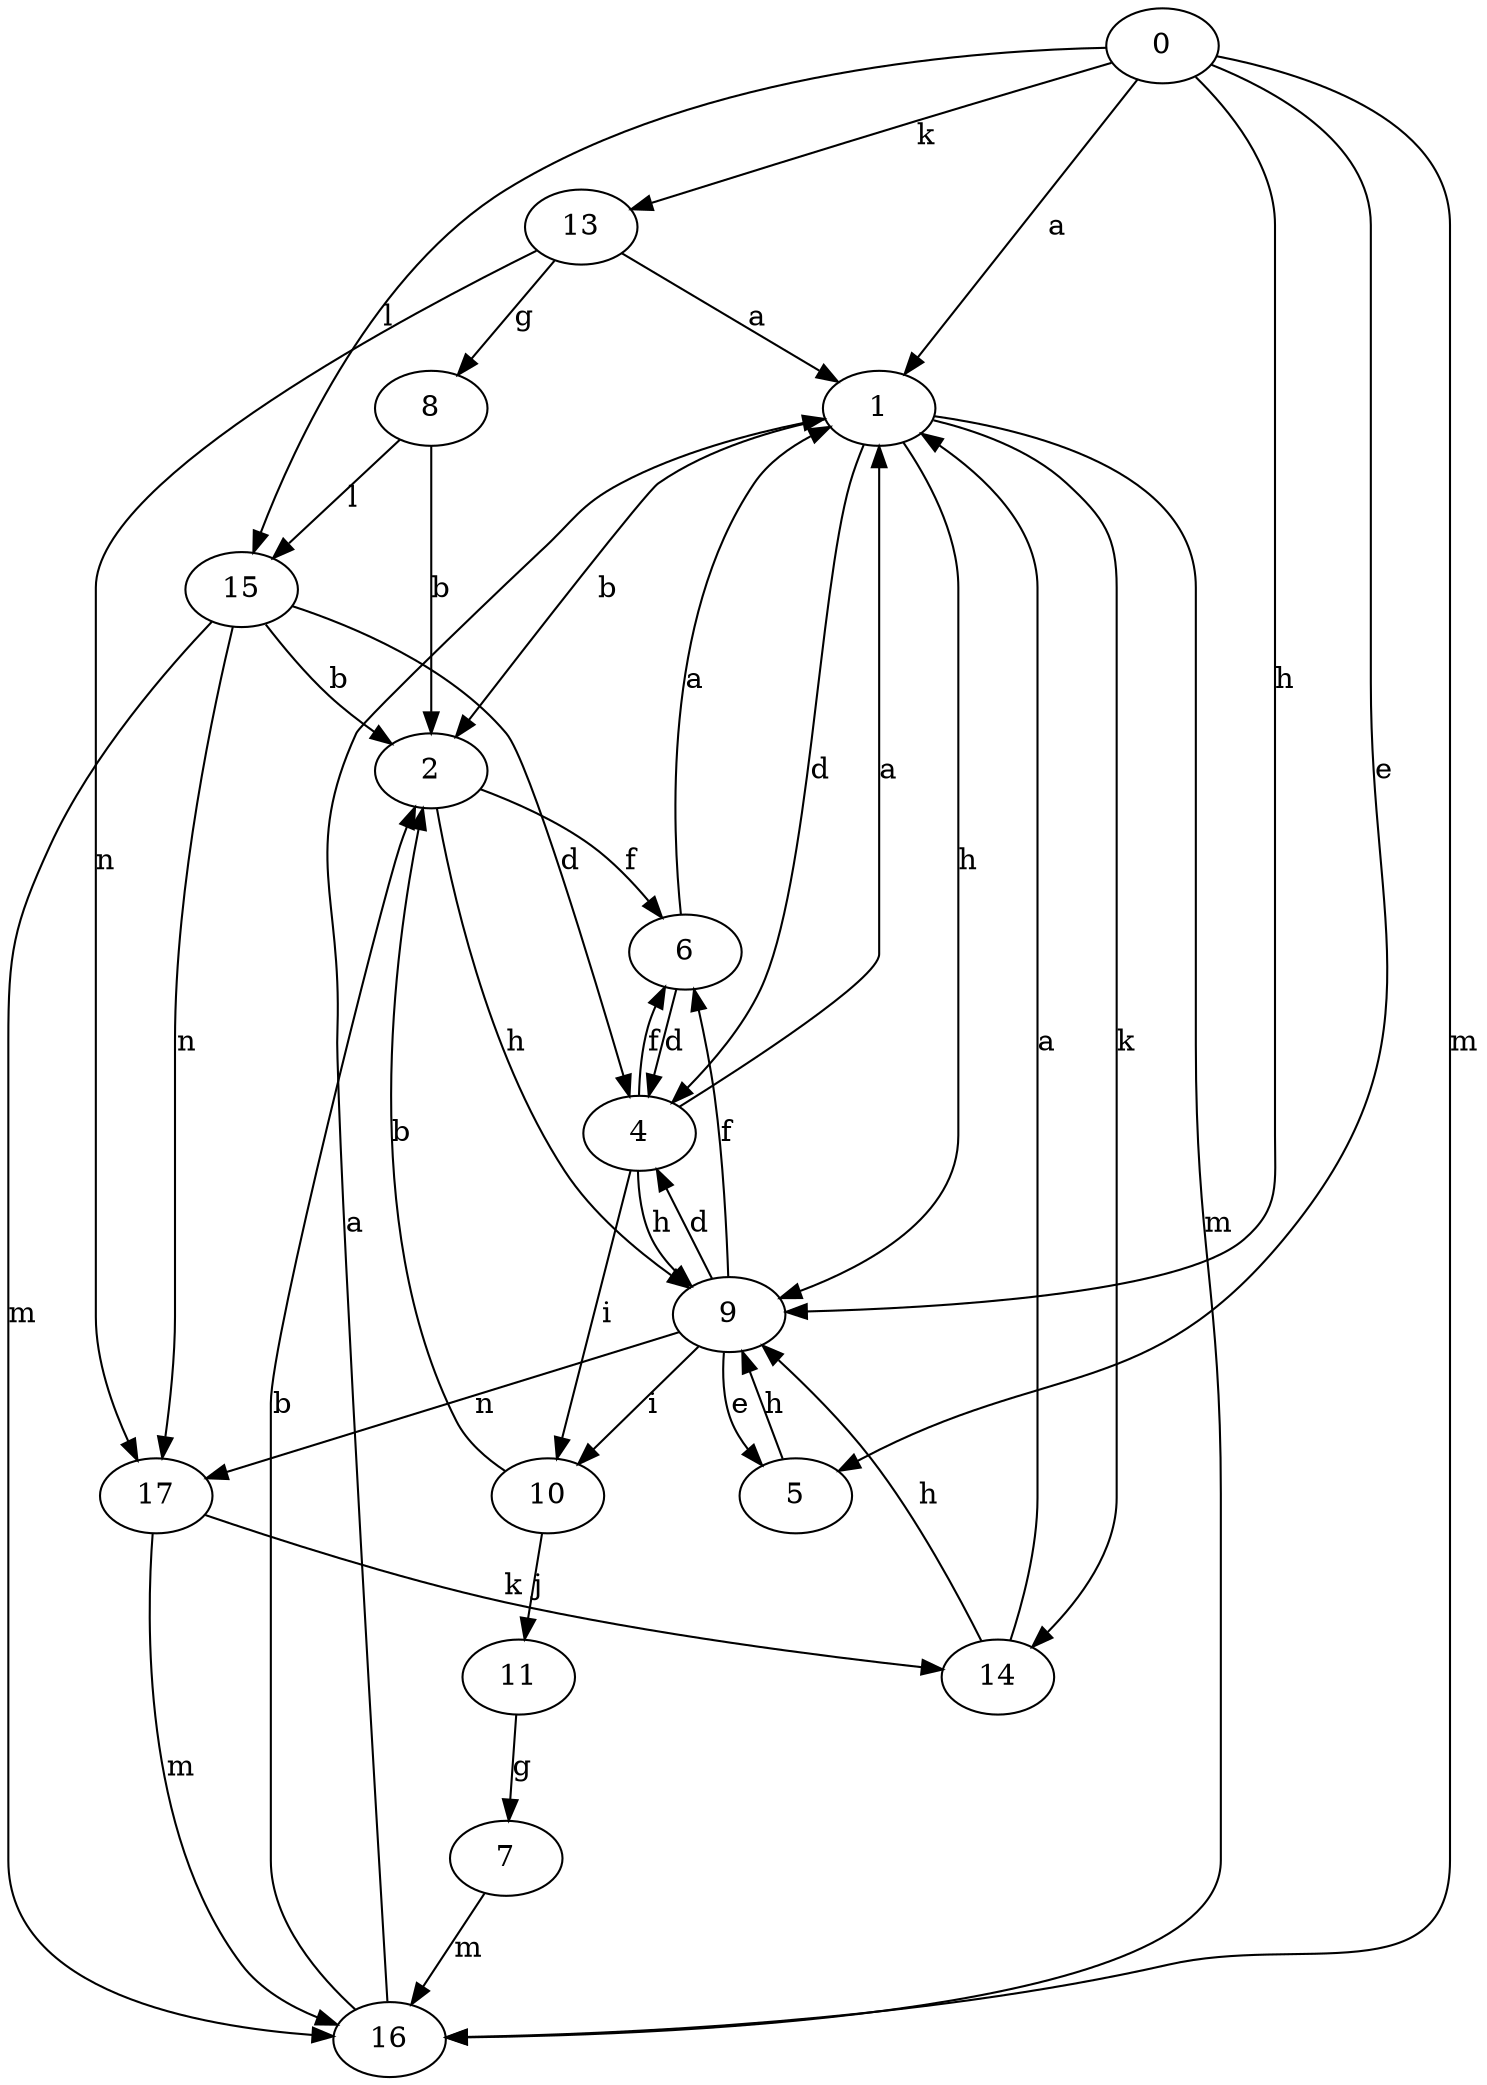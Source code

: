 strict digraph  {
1;
2;
4;
5;
6;
7;
8;
9;
10;
0;
11;
13;
14;
15;
16;
17;
1 -> 2  [label=b];
1 -> 4  [label=d];
1 -> 9  [label=h];
1 -> 14  [label=k];
1 -> 16  [label=m];
2 -> 6  [label=f];
2 -> 9  [label=h];
4 -> 1  [label=a];
4 -> 6  [label=f];
4 -> 9  [label=h];
4 -> 10  [label=i];
5 -> 9  [label=h];
6 -> 1  [label=a];
6 -> 4  [label=d];
7 -> 16  [label=m];
8 -> 2  [label=b];
8 -> 15  [label=l];
9 -> 4  [label=d];
9 -> 5  [label=e];
9 -> 6  [label=f];
9 -> 10  [label=i];
9 -> 17  [label=n];
10 -> 2  [label=b];
10 -> 11  [label=j];
0 -> 1  [label=a];
0 -> 5  [label=e];
0 -> 9  [label=h];
0 -> 13  [label=k];
0 -> 15  [label=l];
0 -> 16  [label=m];
11 -> 7  [label=g];
13 -> 1  [label=a];
13 -> 8  [label=g];
13 -> 17  [label=n];
14 -> 1  [label=a];
14 -> 9  [label=h];
15 -> 2  [label=b];
15 -> 4  [label=d];
15 -> 16  [label=m];
15 -> 17  [label=n];
16 -> 1  [label=a];
16 -> 2  [label=b];
17 -> 14  [label=k];
17 -> 16  [label=m];
}
